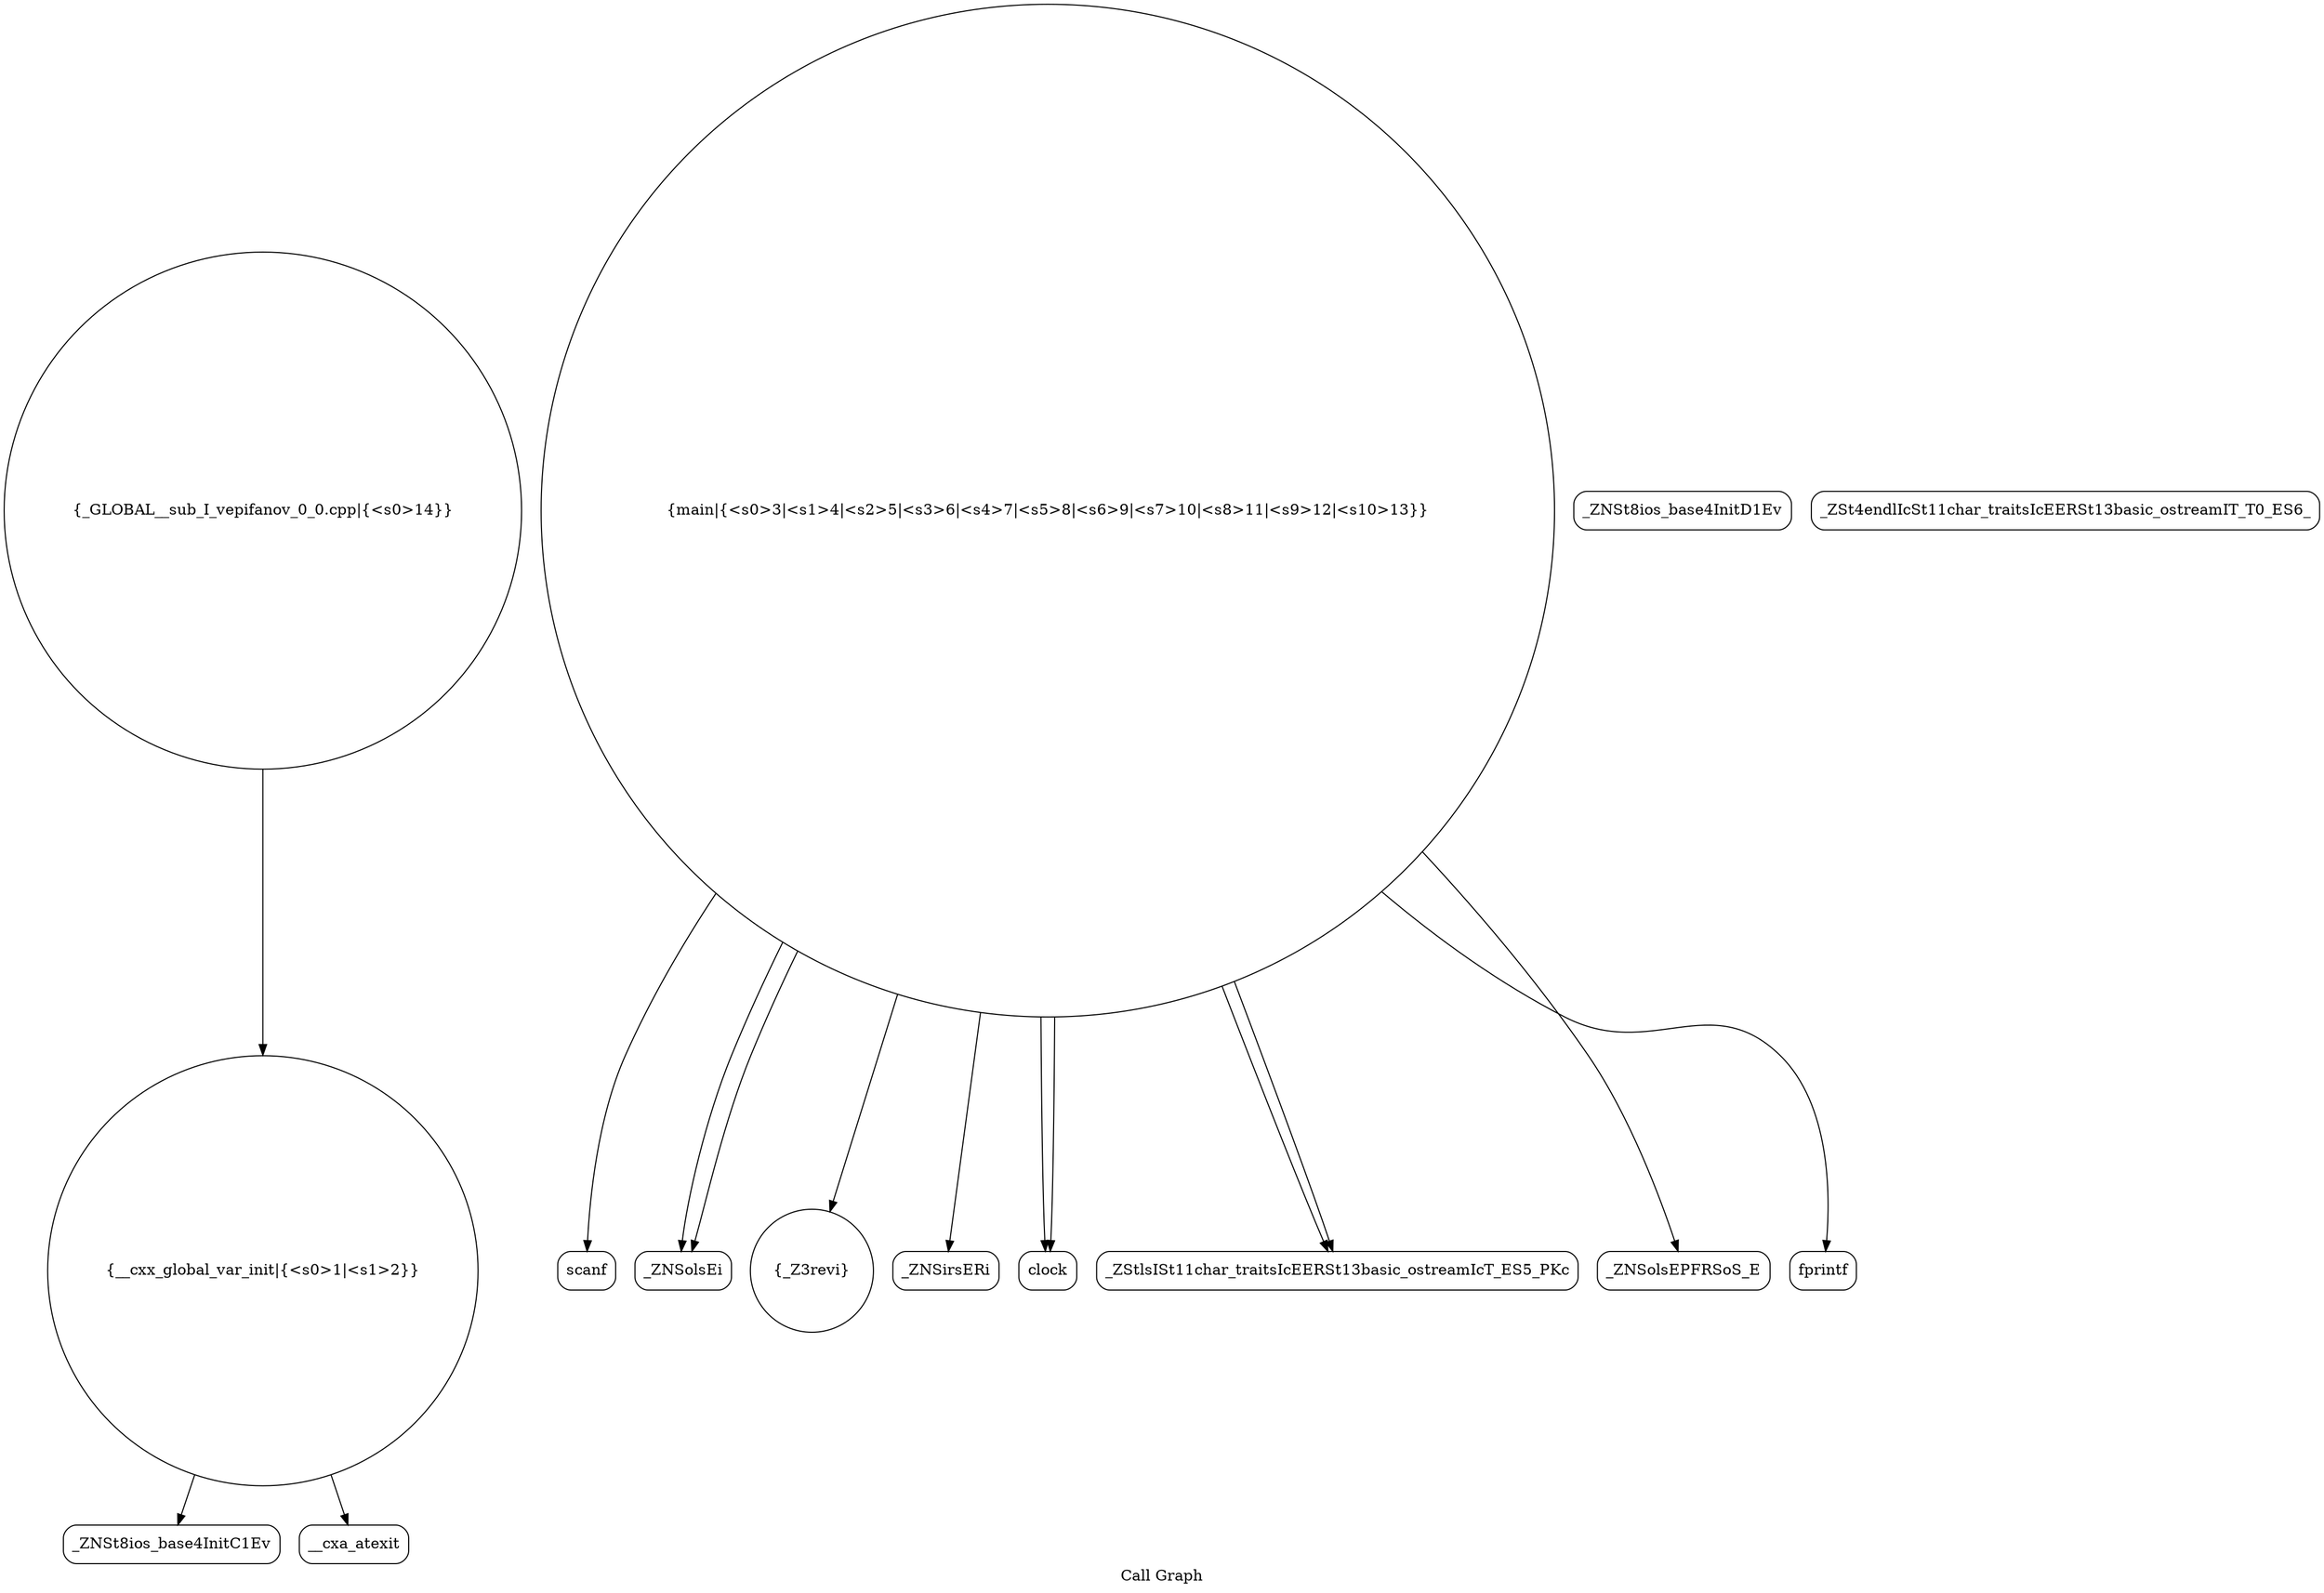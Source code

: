 digraph "Call Graph" {
	label="Call Graph";

	Node0x55a2c0ac9e60 [shape=record,shape=circle,label="{__cxx_global_var_init|{<s0>1|<s1>2}}"];
	Node0x55a2c0ac9e60:s0 -> Node0x55a2c0aca2f0[color=black];
	Node0x55a2c0ac9e60:s1 -> Node0x55a2c0aca3f0[color=black];
	Node0x55a2c0aca5f0 [shape=record,shape=Mrecord,label="{scanf}"];
	Node0x55a2c0aca970 [shape=record,shape=circle,label="{_GLOBAL__sub_I_vepifanov_0_0.cpp|{<s0>14}}"];
	Node0x55a2c0aca970:s0 -> Node0x55a2c0ac9e60[color=black];
	Node0x55a2c0aca370 [shape=record,shape=Mrecord,label="{_ZNSt8ios_base4InitD1Ev}"];
	Node0x55a2c0aca6f0 [shape=record,shape=Mrecord,label="{_ZNSolsEi}"];
	Node0x55a2c0aca470 [shape=record,shape=circle,label="{_Z3revi}"];
	Node0x55a2c0aca7f0 [shape=record,shape=Mrecord,label="{_ZSt4endlIcSt11char_traitsIcEERSt13basic_ostreamIT_T0_ES6_}"];
	Node0x55a2c0aca570 [shape=record,shape=Mrecord,label="{_ZNSirsERi}"];
	Node0x55a2c0aca8f0 [shape=record,shape=Mrecord,label="{clock}"];
	Node0x55a2c0aca2f0 [shape=record,shape=Mrecord,label="{_ZNSt8ios_base4InitC1Ev}"];
	Node0x55a2c0aca670 [shape=record,shape=Mrecord,label="{_ZStlsISt11char_traitsIcEERSt13basic_ostreamIcT_ES5_PKc}"];
	Node0x55a2c0aca3f0 [shape=record,shape=Mrecord,label="{__cxa_atexit}"];
	Node0x55a2c0aca770 [shape=record,shape=Mrecord,label="{_ZNSolsEPFRSoS_E}"];
	Node0x55a2c0aca4f0 [shape=record,shape=circle,label="{main|{<s0>3|<s1>4|<s2>5|<s3>6|<s4>7|<s5>8|<s6>9|<s7>10|<s8>11|<s9>12|<s10>13}}"];
	Node0x55a2c0aca4f0:s0 -> Node0x55a2c0aca470[color=black];
	Node0x55a2c0aca4f0:s1 -> Node0x55a2c0aca570[color=black];
	Node0x55a2c0aca4f0:s2 -> Node0x55a2c0aca5f0[color=black];
	Node0x55a2c0aca4f0:s3 -> Node0x55a2c0aca670[color=black];
	Node0x55a2c0aca4f0:s4 -> Node0x55a2c0aca6f0[color=black];
	Node0x55a2c0aca4f0:s5 -> Node0x55a2c0aca670[color=black];
	Node0x55a2c0aca4f0:s6 -> Node0x55a2c0aca6f0[color=black];
	Node0x55a2c0aca4f0:s7 -> Node0x55a2c0aca770[color=black];
	Node0x55a2c0aca4f0:s8 -> Node0x55a2c0aca8f0[color=black];
	Node0x55a2c0aca4f0:s9 -> Node0x55a2c0aca8f0[color=black];
	Node0x55a2c0aca4f0:s10 -> Node0x55a2c0aca870[color=black];
	Node0x55a2c0aca870 [shape=record,shape=Mrecord,label="{fprintf}"];
}
